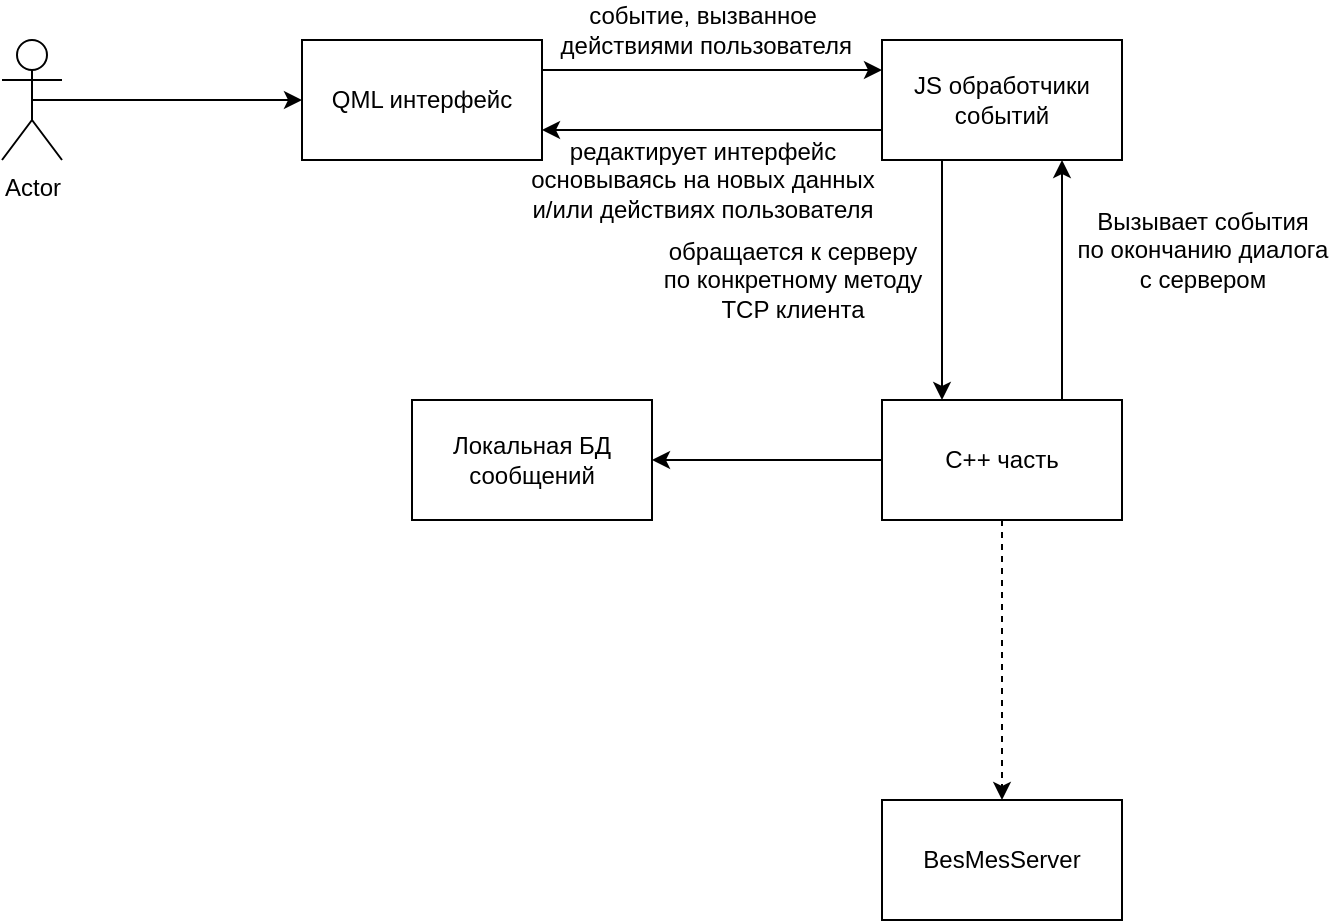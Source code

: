 <mxfile version="15.4.0" type="device"><diagram id="z1O4h3L0DF_WTMYg2d8i" name="Страница 1"><mxGraphModel dx="981" dy="567" grid="1" gridSize="10" guides="1" tooltips="1" connect="1" arrows="1" fold="1" page="1" pageScale="1" pageWidth="1169" pageHeight="827" math="0" shadow="0"><root><mxCell id="0"/><mxCell id="1" parent="0"/><mxCell id="l1cQqk3u3gvIZei0QlOV-11" style="edgeStyle=orthogonalEdgeStyle;rounded=0;orthogonalLoop=1;jettySize=auto;html=1;exitX=1;exitY=0.25;exitDx=0;exitDy=0;entryX=0;entryY=0.25;entryDx=0;entryDy=0;" edge="1" parent="1" source="l1cQqk3u3gvIZei0QlOV-1" target="l1cQqk3u3gvIZei0QlOV-10"><mxGeometry relative="1" as="geometry"/></mxCell><mxCell id="l1cQqk3u3gvIZei0QlOV-1" value="QML интерфейс" style="rounded=0;whiteSpace=wrap;html=1;" vertex="1" parent="1"><mxGeometry x="340" y="80" width="120" height="60" as="geometry"/></mxCell><mxCell id="l1cQqk3u3gvIZei0QlOV-9" style="edgeStyle=orthogonalEdgeStyle;rounded=0;orthogonalLoop=1;jettySize=auto;html=1;exitX=0.5;exitY=0.5;exitDx=0;exitDy=0;exitPerimeter=0;entryX=0;entryY=0.5;entryDx=0;entryDy=0;" edge="1" parent="1" source="l1cQqk3u3gvIZei0QlOV-2" target="l1cQqk3u3gvIZei0QlOV-1"><mxGeometry relative="1" as="geometry"/></mxCell><mxCell id="l1cQqk3u3gvIZei0QlOV-2" value="Actor" style="shape=umlActor;verticalLabelPosition=bottom;verticalAlign=top;html=1;outlineConnect=0;" vertex="1" parent="1"><mxGeometry x="190" y="80" width="30" height="60" as="geometry"/></mxCell><mxCell id="l1cQqk3u3gvIZei0QlOV-15" style="edgeStyle=orthogonalEdgeStyle;rounded=0;orthogonalLoop=1;jettySize=auto;html=1;exitX=0.25;exitY=1;exitDx=0;exitDy=0;entryX=0.25;entryY=0;entryDx=0;entryDy=0;" edge="1" parent="1" source="l1cQqk3u3gvIZei0QlOV-10" target="l1cQqk3u3gvIZei0QlOV-13"><mxGeometry relative="1" as="geometry"/></mxCell><mxCell id="l1cQqk3u3gvIZei0QlOV-10" value="JS обработчики событий" style="rounded=0;whiteSpace=wrap;html=1;" vertex="1" parent="1"><mxGeometry x="630" y="80" width="120" height="60" as="geometry"/></mxCell><mxCell id="l1cQqk3u3gvIZei0QlOV-12" value="событие, вызванное&lt;br&gt;&amp;nbsp;действиями пользователя" style="text;html=1;align=center;verticalAlign=middle;resizable=0;points=[];autosize=1;strokeColor=none;fillColor=none;" vertex="1" parent="1"><mxGeometry x="460" y="60" width="160" height="30" as="geometry"/></mxCell><mxCell id="l1cQqk3u3gvIZei0QlOV-17" style="edgeStyle=orthogonalEdgeStyle;rounded=0;orthogonalLoop=1;jettySize=auto;html=1;exitX=0.75;exitY=0;exitDx=0;exitDy=0;entryX=0.75;entryY=1;entryDx=0;entryDy=0;" edge="1" parent="1" source="l1cQqk3u3gvIZei0QlOV-13" target="l1cQqk3u3gvIZei0QlOV-10"><mxGeometry relative="1" as="geometry"/></mxCell><mxCell id="l1cQqk3u3gvIZei0QlOV-21" style="edgeStyle=orthogonalEdgeStyle;rounded=0;orthogonalLoop=1;jettySize=auto;html=1;exitX=0.5;exitY=1;exitDx=0;exitDy=0;entryX=0.5;entryY=0;entryDx=0;entryDy=0;dashed=1;" edge="1" parent="1" source="l1cQqk3u3gvIZei0QlOV-13" target="l1cQqk3u3gvIZei0QlOV-19"><mxGeometry relative="1" as="geometry"/></mxCell><mxCell id="l1cQqk3u3gvIZei0QlOV-24" style="edgeStyle=orthogonalEdgeStyle;rounded=0;orthogonalLoop=1;jettySize=auto;html=1;exitX=0;exitY=0.5;exitDx=0;exitDy=0;entryX=1;entryY=0.5;entryDx=0;entryDy=0;" edge="1" parent="1" source="l1cQqk3u3gvIZei0QlOV-13" target="l1cQqk3u3gvIZei0QlOV-22"><mxGeometry relative="1" as="geometry"><mxPoint x="515" y="290.0" as="targetPoint"/></mxGeometry></mxCell><mxCell id="l1cQqk3u3gvIZei0QlOV-13" value="С++ часть" style="rounded=0;whiteSpace=wrap;html=1;" vertex="1" parent="1"><mxGeometry x="630" y="260" width="120" height="60" as="geometry"/></mxCell><mxCell id="l1cQqk3u3gvIZei0QlOV-16" value="обращается к серверу&lt;br&gt;по конкретному методу&lt;br&gt;TCP клиента" style="text;html=1;align=center;verticalAlign=middle;resizable=0;points=[];autosize=1;strokeColor=none;fillColor=none;" vertex="1" parent="1"><mxGeometry x="515" y="175" width="140" height="50" as="geometry"/></mxCell><mxCell id="l1cQqk3u3gvIZei0QlOV-18" value="Вызывает события&lt;br&gt;по окончанию диалога &lt;br&gt;с сервером" style="text;html=1;align=center;verticalAlign=middle;resizable=0;points=[];autosize=1;strokeColor=none;fillColor=none;" vertex="1" parent="1"><mxGeometry x="720" y="160" width="140" height="50" as="geometry"/></mxCell><mxCell id="l1cQqk3u3gvIZei0QlOV-19" value="BesMesServer" style="rounded=0;whiteSpace=wrap;html=1;" vertex="1" parent="1"><mxGeometry x="630" y="460" width="120" height="60" as="geometry"/></mxCell><mxCell id="l1cQqk3u3gvIZei0QlOV-22" value="Локальная БД сообщений" style="rounded=0;whiteSpace=wrap;html=1;" vertex="1" parent="1"><mxGeometry x="395" y="260" width="120" height="60" as="geometry"/></mxCell><mxCell id="l1cQqk3u3gvIZei0QlOV-25" style="edgeStyle=orthogonalEdgeStyle;rounded=0;orthogonalLoop=1;jettySize=auto;html=1;exitX=0;exitY=0.75;exitDx=0;exitDy=0;entryX=1;entryY=0.75;entryDx=0;entryDy=0;" edge="1" parent="1" source="l1cQqk3u3gvIZei0QlOV-10" target="l1cQqk3u3gvIZei0QlOV-1"><mxGeometry relative="1" as="geometry"><mxPoint x="470" y="105.0" as="sourcePoint"/><mxPoint x="500" y="140" as="targetPoint"/></mxGeometry></mxCell><mxCell id="l1cQqk3u3gvIZei0QlOV-26" value="редактирует интерфейс&lt;br&gt;основываясь на новых данных&lt;br&gt;и/или действиях пользователя" style="text;html=1;align=center;verticalAlign=middle;resizable=0;points=[];autosize=1;strokeColor=none;fillColor=none;" vertex="1" parent="1"><mxGeometry x="445" y="125" width="190" height="50" as="geometry"/></mxCell></root></mxGraphModel></diagram></mxfile>